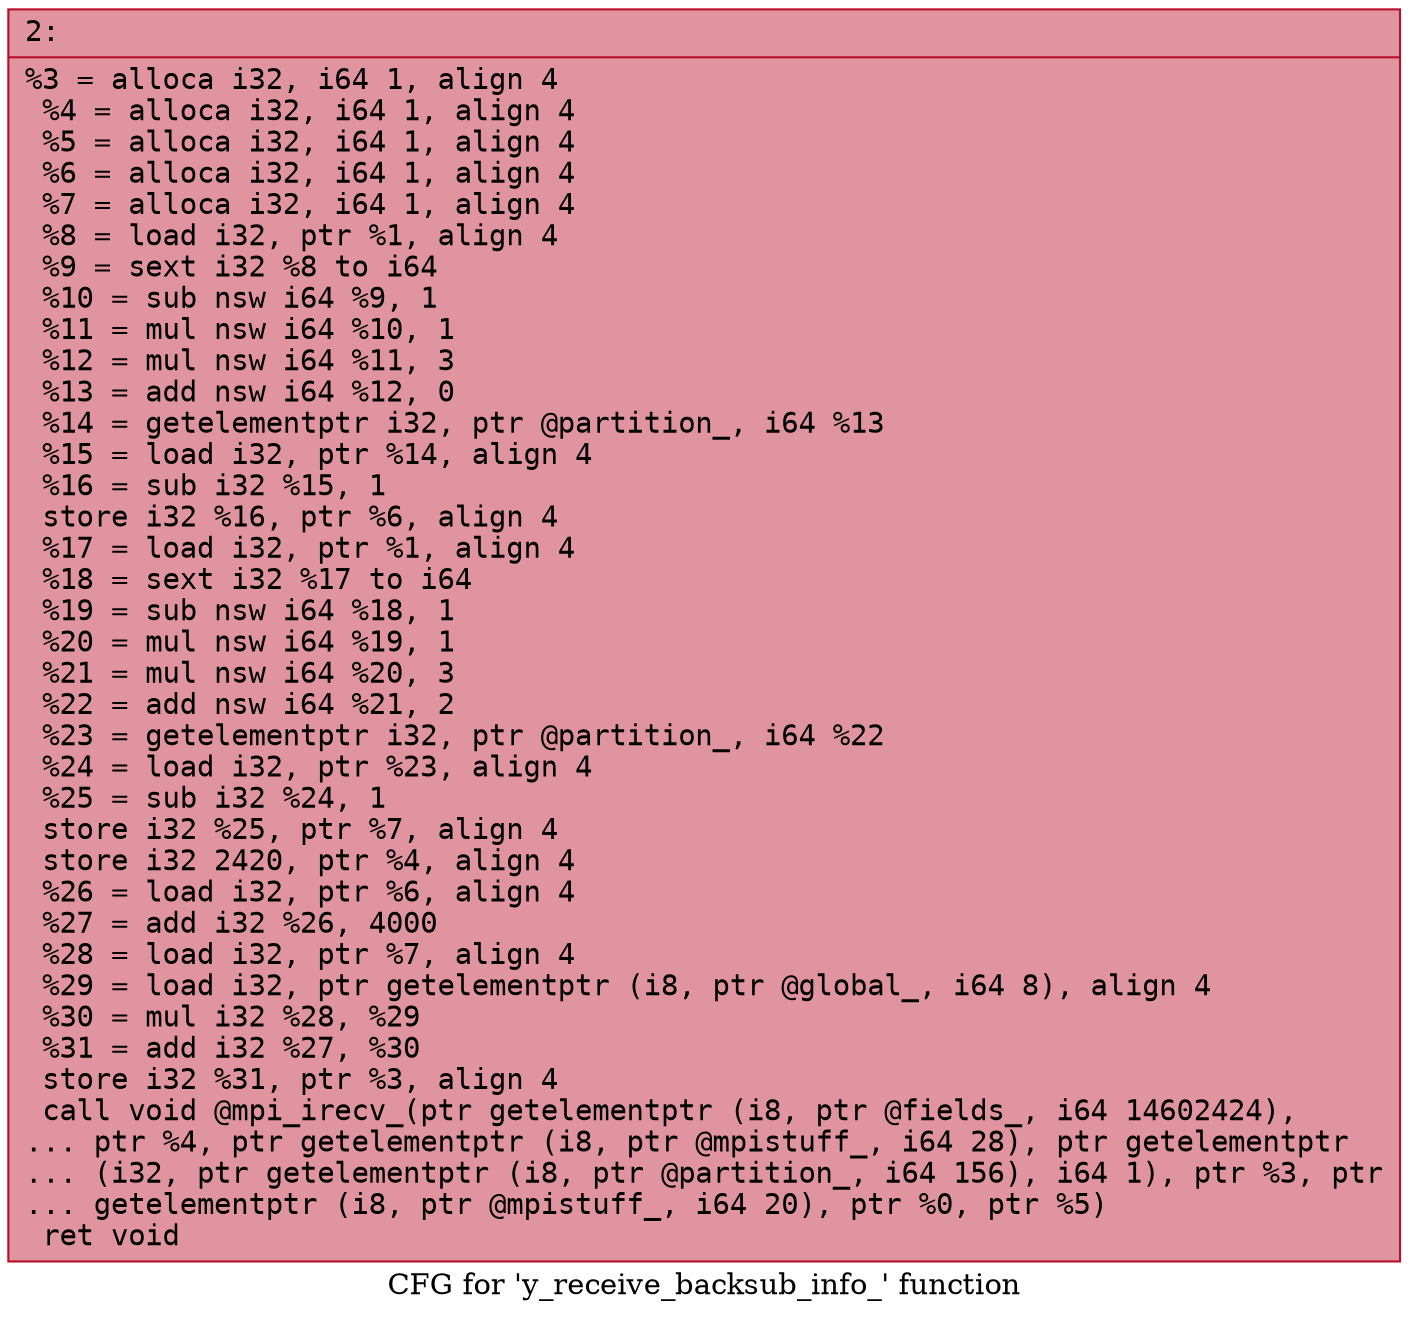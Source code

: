 digraph "CFG for 'y_receive_backsub_info_' function" {
	label="CFG for 'y_receive_backsub_info_' function";

	Node0x55d20f6d4cd0 [shape=record,color="#b70d28ff", style=filled, fillcolor="#b70d2870" fontname="Courier",label="{2:\l|  %3 = alloca i32, i64 1, align 4\l  %4 = alloca i32, i64 1, align 4\l  %5 = alloca i32, i64 1, align 4\l  %6 = alloca i32, i64 1, align 4\l  %7 = alloca i32, i64 1, align 4\l  %8 = load i32, ptr %1, align 4\l  %9 = sext i32 %8 to i64\l  %10 = sub nsw i64 %9, 1\l  %11 = mul nsw i64 %10, 1\l  %12 = mul nsw i64 %11, 3\l  %13 = add nsw i64 %12, 0\l  %14 = getelementptr i32, ptr @partition_, i64 %13\l  %15 = load i32, ptr %14, align 4\l  %16 = sub i32 %15, 1\l  store i32 %16, ptr %6, align 4\l  %17 = load i32, ptr %1, align 4\l  %18 = sext i32 %17 to i64\l  %19 = sub nsw i64 %18, 1\l  %20 = mul nsw i64 %19, 1\l  %21 = mul nsw i64 %20, 3\l  %22 = add nsw i64 %21, 2\l  %23 = getelementptr i32, ptr @partition_, i64 %22\l  %24 = load i32, ptr %23, align 4\l  %25 = sub i32 %24, 1\l  store i32 %25, ptr %7, align 4\l  store i32 2420, ptr %4, align 4\l  %26 = load i32, ptr %6, align 4\l  %27 = add i32 %26, 4000\l  %28 = load i32, ptr %7, align 4\l  %29 = load i32, ptr getelementptr (i8, ptr @global_, i64 8), align 4\l  %30 = mul i32 %28, %29\l  %31 = add i32 %27, %30\l  store i32 %31, ptr %3, align 4\l  call void @mpi_irecv_(ptr getelementptr (i8, ptr @fields_, i64 14602424),\l... ptr %4, ptr getelementptr (i8, ptr @mpistuff_, i64 28), ptr getelementptr\l... (i32, ptr getelementptr (i8, ptr @partition_, i64 156), i64 1), ptr %3, ptr\l... getelementptr (i8, ptr @mpistuff_, i64 20), ptr %0, ptr %5)\l  ret void\l}"];
}
